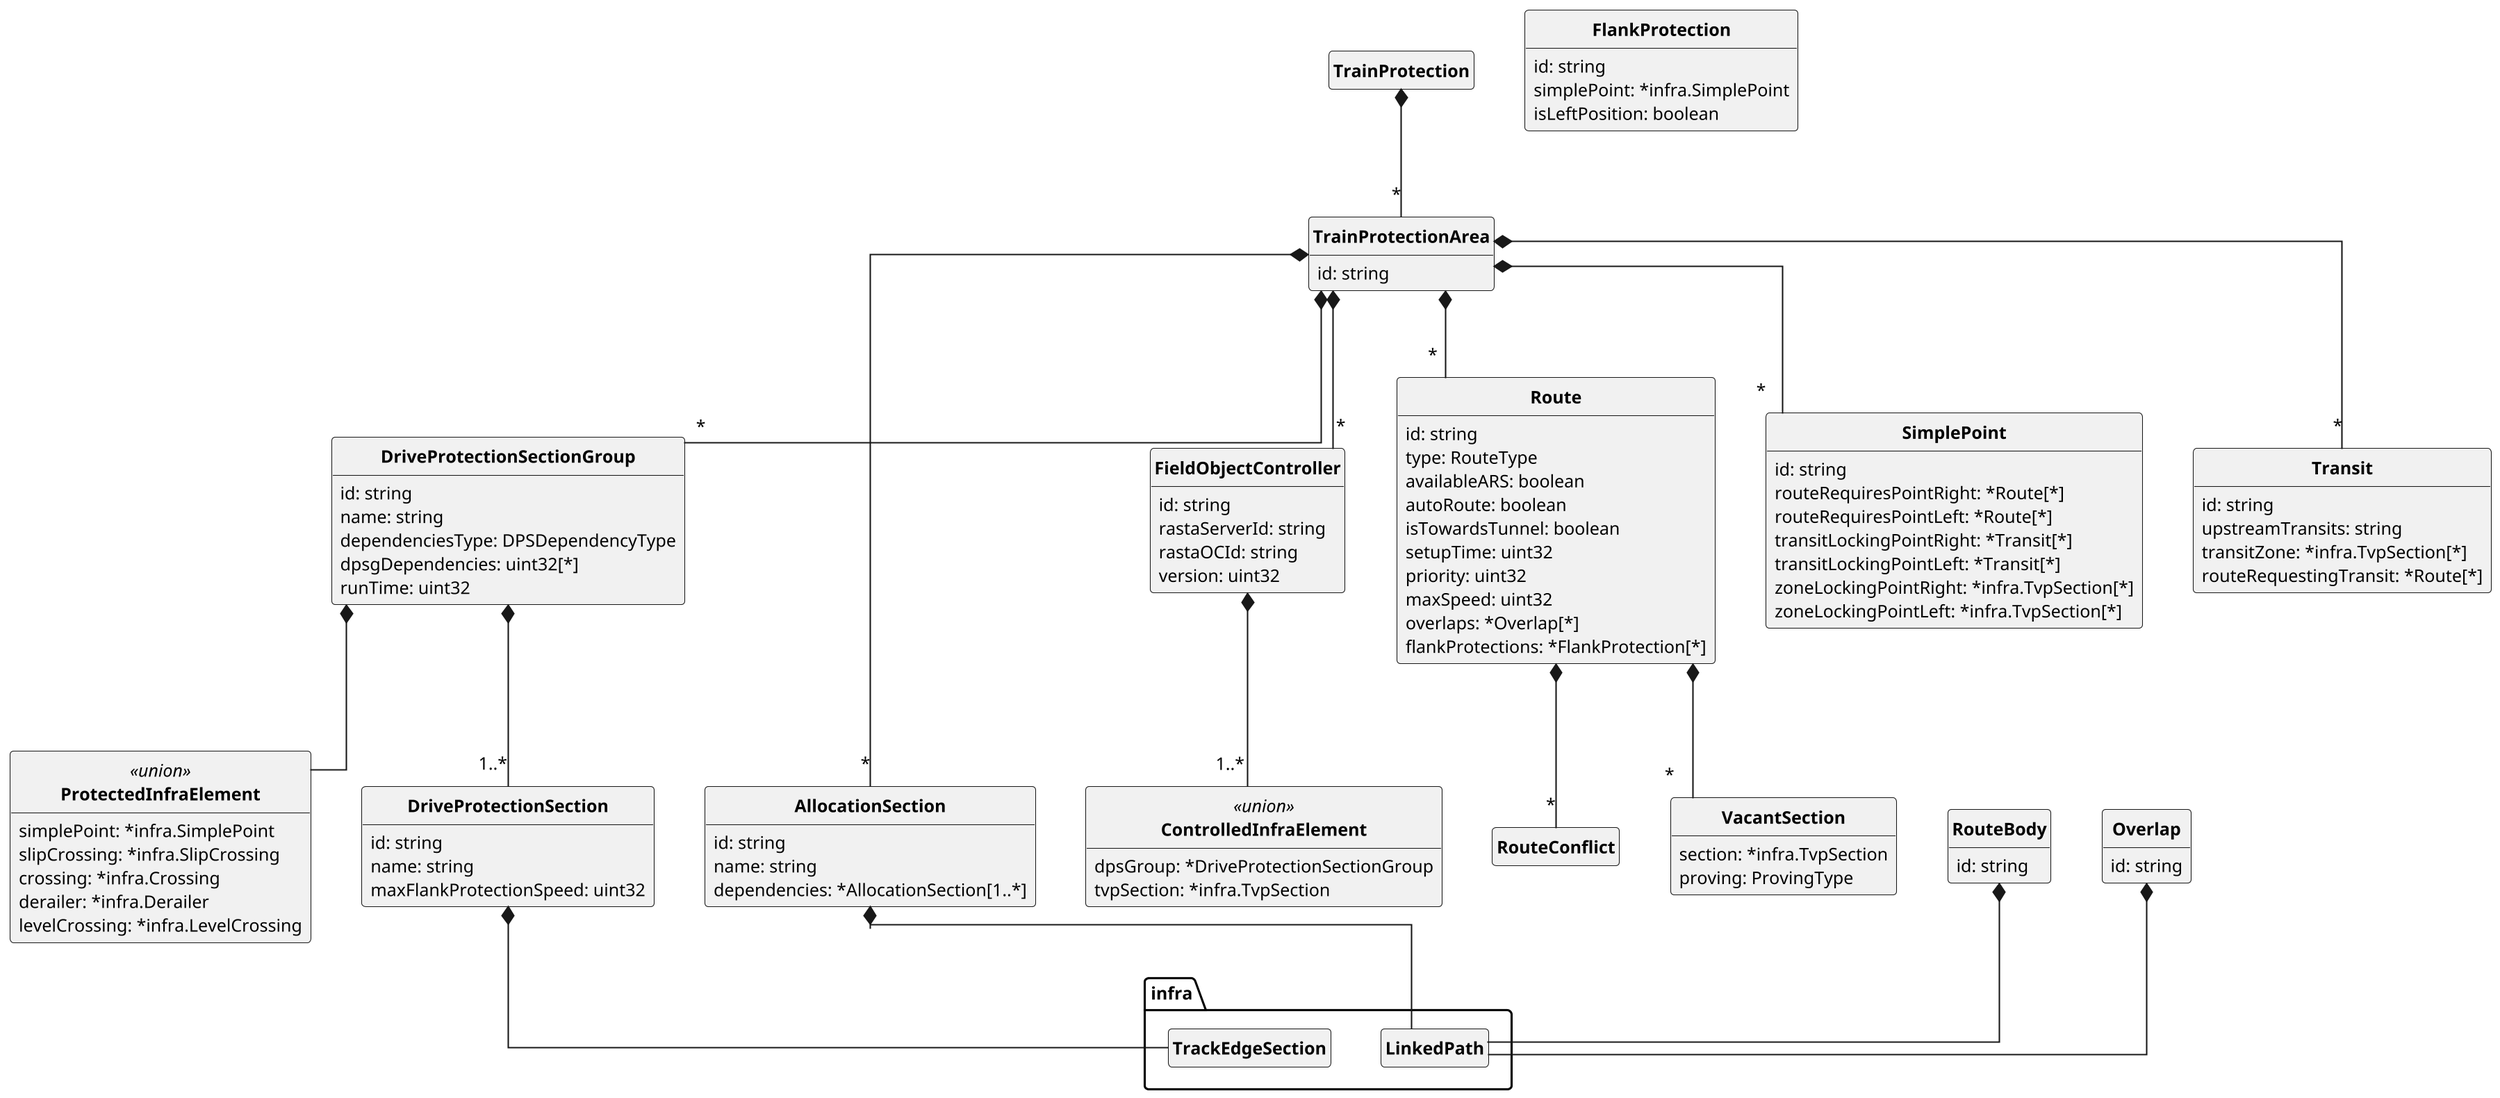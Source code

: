@startuml
skinparam monochrome true
skinparam shadowing false
skinparam classAttributeIconSize 0
skinparam DefaultFontName arial
skinparam DefaultFontSize 12
skinparam ClassFontStyle bold
skinparam linetype ortho
skinparam dpi 200
hide empty fields
hide empty methods
hide circle

class ProtectedInfraElement << union >> {
 simplePoint: *infra.SimplePoint
 slipCrossing: *infra.SlipCrossing
 crossing: *infra.Crossing
 derailer: *infra.Derailer
 levelCrossing: *infra.LevelCrossing
}

class DriveProtectionSectionGroup {
 id: string
 name: string
 dependenciesType: DPSDependencyType
 dpsgDependencies: uint32[*]
 runTime: uint32
}

class DriveProtectionSection {
 id: string
 name: string
 maxFlankProtectionSpeed: uint32
}

class AllocationSection {
 id: string
 name: string
 dependencies: *AllocationSection[1..*]
}

class ControlledInfraElement << union >> {
 dpsGroup: *DriveProtectionSectionGroup
 tvpSection: *infra.TvpSection
}

class FieldObjectController {
 id: string
 rastaServerId: string
 rastaOCId: string
 version: uint32
}

class Route {
 id: string
 type: RouteType
 availableARS: boolean
 autoRoute: boolean
 isTowardsTunnel: boolean
 setupTime: uint32
 priority: uint32
 maxSpeed: uint32
 overlaps: *Overlap[*]
 flankProtections: *FlankProtection[*]
}

class RouteBody {
 id: string
}

class Overlap {
 id: string
}

class FlankProtection {
 id: string
 simplePoint: *infra.SimplePoint
 isLeftPosition: boolean
}

class RouteConflict {
}

class VacantSection {
 section: *infra.TvpSection
 proving: ProvingType
}

class SimplePoint {
 id: string
 routeRequiresPointRight: *Route[*]
 routeRequiresPointLeft: *Route[*]
 transitLockingPointRight: *Transit[*]
 transitLockingPointLeft: *Transit[*]
 zoneLockingPointRight: *infra.TvpSection[*]
 zoneLockingPointLeft: *infra.TvpSection[*]
}

class Transit {
 id: string
 upstreamTransits: string
 transitZone: *infra.TvpSection[*]
 routeRequestingTransit: *Route[*]
}

class TrainProtectionArea {
 id: string
}

class TrainProtection {
}

DriveProtectionSectionGroup *-- "1..*" DriveProtectionSection
DriveProtectionSectionGroup *-- ProtectedInfraElement
DriveProtectionSection *-- infra.TrackEdgeSection
AllocationSection *-- infra.LinkedPath
FieldObjectController *-- "1..*" ControlledInfraElement
Route *-- "*" VacantSection
Route *-- "*" RouteConflict
RouteBody *-- infra.LinkedPath
Overlap *-- infra.LinkedPath
TrainProtectionArea *-- "*" DriveProtectionSectionGroup
TrainProtectionArea *-- "*" AllocationSection
TrainProtectionArea *-- "*" FieldObjectController
TrainProtectionArea *-- "*" Route
TrainProtectionArea *-- "*" SimplePoint
TrainProtectionArea *-- "*" Transit
TrainProtection *-- "*" TrainProtectionArea
@enduml